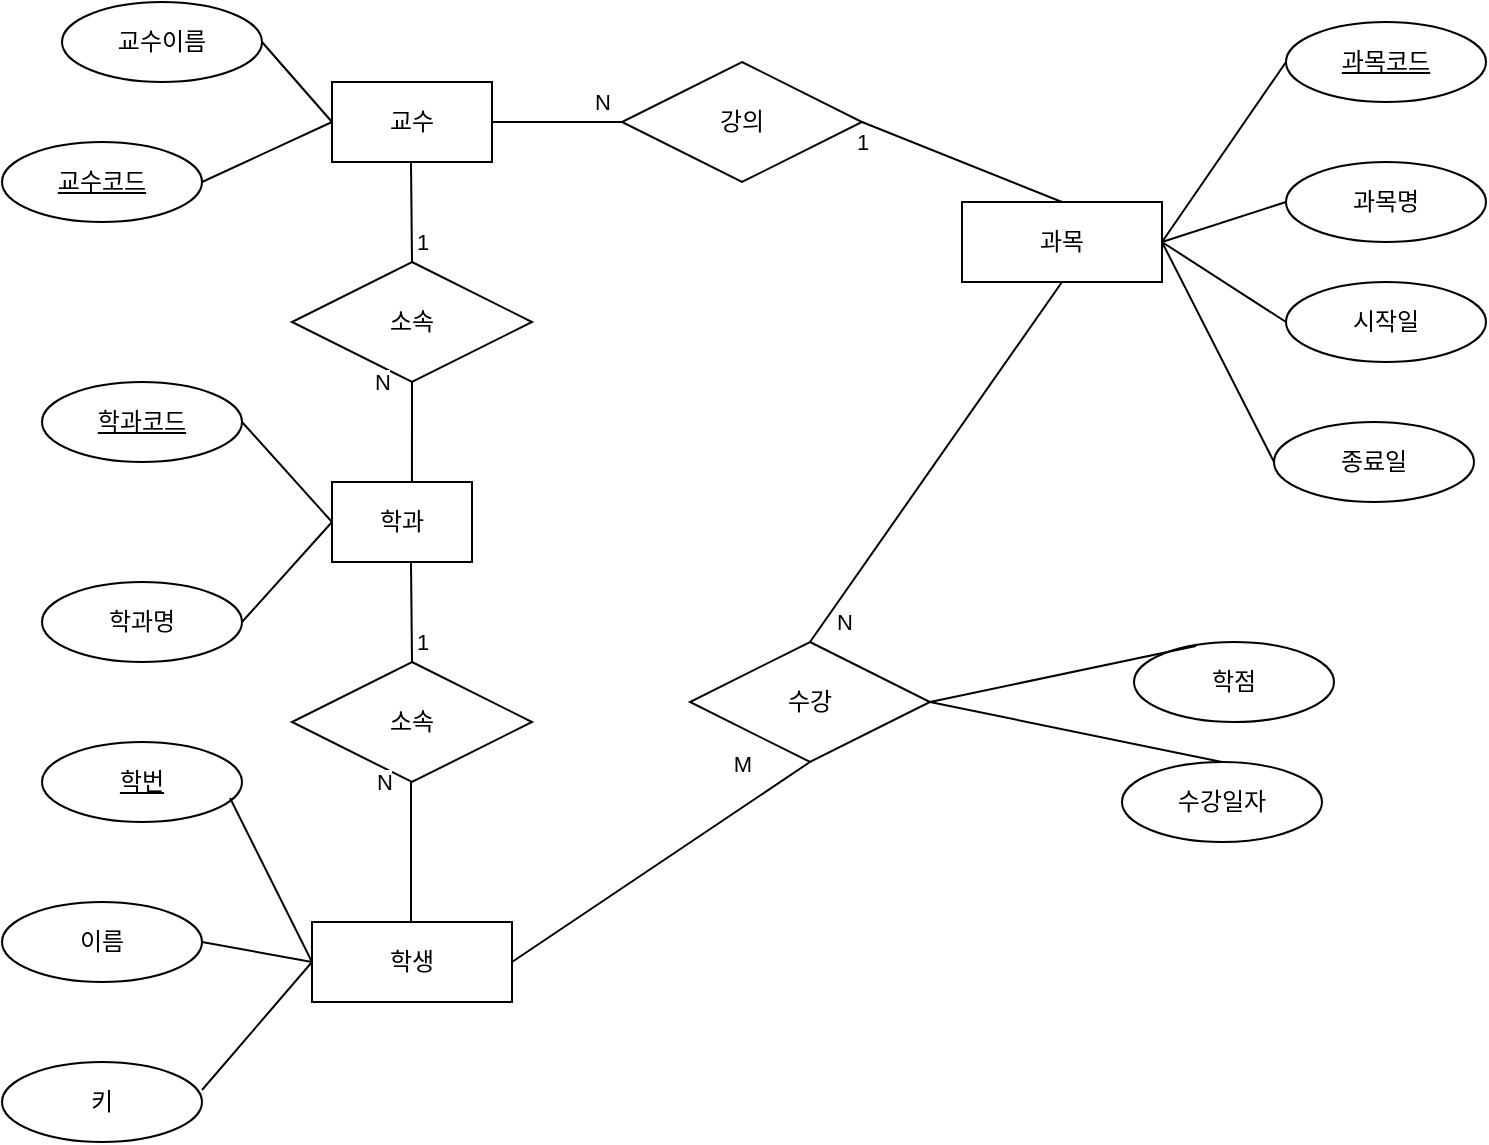 <mxfile version="24.3.1" type="github">
  <diagram name="페이지-1" id="QS_ABQ4w8iAoPhb066rH">
    <mxGraphModel dx="1050" dy="522" grid="1" gridSize="10" guides="1" tooltips="1" connect="1" arrows="1" fold="1" page="1" pageScale="1" pageWidth="827" pageHeight="1169" math="0" shadow="0">
      <root>
        <mxCell id="0" />
        <mxCell id="1" parent="0" />
        <mxCell id="bOJLV2b3hHwpiW7YZ6qo-1" value="학과" style="rounded=0;whiteSpace=wrap;html=1;" parent="1" vertex="1">
          <mxGeometry x="175" y="240" width="70" height="40" as="geometry" />
        </mxCell>
        <mxCell id="bOJLV2b3hHwpiW7YZ6qo-5" value="학과명" style="ellipse;whiteSpace=wrap;html=1;align=center;" parent="1" vertex="1">
          <mxGeometry x="30" y="290" width="100" height="40" as="geometry" />
        </mxCell>
        <mxCell id="bOJLV2b3hHwpiW7YZ6qo-6" value="학과코드" style="ellipse;whiteSpace=wrap;html=1;align=center;fontStyle=4;" parent="1" vertex="1">
          <mxGeometry x="30" y="190" width="100" height="40" as="geometry" />
        </mxCell>
        <mxCell id="bOJLV2b3hHwpiW7YZ6qo-8" value="" style="endArrow=none;html=1;rounded=0;entryX=0;entryY=0.5;entryDx=0;entryDy=0;exitX=1;exitY=0.5;exitDx=0;exitDy=0;" parent="1" source="bOJLV2b3hHwpiW7YZ6qo-6" target="bOJLV2b3hHwpiW7YZ6qo-1" edge="1">
          <mxGeometry relative="1" as="geometry">
            <mxPoint x="140" y="220" as="sourcePoint" />
            <mxPoint x="270" y="380" as="targetPoint" />
          </mxGeometry>
        </mxCell>
        <mxCell id="bOJLV2b3hHwpiW7YZ6qo-10" value="" style="endArrow=none;html=1;rounded=0;exitX=1;exitY=0.5;exitDx=0;exitDy=0;entryX=0;entryY=0.5;entryDx=0;entryDy=0;" parent="1" source="bOJLV2b3hHwpiW7YZ6qo-5" target="bOJLV2b3hHwpiW7YZ6qo-1" edge="1">
          <mxGeometry relative="1" as="geometry">
            <mxPoint x="141" y="227" as="sourcePoint" />
            <mxPoint x="170" y="260" as="targetPoint" />
          </mxGeometry>
        </mxCell>
        <mxCell id="bOJLV2b3hHwpiW7YZ6qo-11" value="학생" style="whiteSpace=wrap;html=1;align=center;" parent="1" vertex="1">
          <mxGeometry x="165" y="460" width="100" height="40" as="geometry" />
        </mxCell>
        <mxCell id="bOJLV2b3hHwpiW7YZ6qo-12" value="학번" style="ellipse;whiteSpace=wrap;html=1;align=center;fontStyle=4;" parent="1" vertex="1">
          <mxGeometry x="30" y="370" width="100" height="40" as="geometry" />
        </mxCell>
        <mxCell id="bOJLV2b3hHwpiW7YZ6qo-13" value="이름" style="ellipse;whiteSpace=wrap;html=1;align=center;" parent="1" vertex="1">
          <mxGeometry x="10" y="450" width="100" height="40" as="geometry" />
        </mxCell>
        <mxCell id="bOJLV2b3hHwpiW7YZ6qo-14" value="키" style="ellipse;whiteSpace=wrap;html=1;align=center;" parent="1" vertex="1">
          <mxGeometry x="10" y="530" width="100" height="40" as="geometry" />
        </mxCell>
        <mxCell id="bOJLV2b3hHwpiW7YZ6qo-18" value="소속" style="shape=rhombus;perimeter=rhombusPerimeter;whiteSpace=wrap;html=1;align=center;" parent="1" vertex="1">
          <mxGeometry x="155" y="330" width="120" height="60" as="geometry" />
        </mxCell>
        <mxCell id="bOJLV2b3hHwpiW7YZ6qo-19" value="" style="endArrow=none;html=1;rounded=0;exitX=0.5;exitY=0;exitDx=0;exitDy=0;entryX=0.5;entryY=1;entryDx=0;entryDy=0;" parent="1" edge="1">
          <mxGeometry relative="1" as="geometry">
            <mxPoint x="214.5" y="460" as="sourcePoint" />
            <mxPoint x="214.5" y="390" as="targetPoint" />
          </mxGeometry>
        </mxCell>
        <mxCell id="bOJLV2b3hHwpiW7YZ6qo-20" value="N" style="edgeLabel;html=1;align=center;verticalAlign=middle;resizable=0;points=[];" parent="bOJLV2b3hHwpiW7YZ6qo-19" vertex="1" connectable="0">
          <mxGeometry x="0.171" relative="1" as="geometry">
            <mxPoint x="-14" y="-29" as="offset" />
          </mxGeometry>
        </mxCell>
        <mxCell id="bOJLV2b3hHwpiW7YZ6qo-21" value="" style="endArrow=none;html=1;rounded=0;entryX=0.5;entryY=1;entryDx=0;entryDy=0;" parent="1" edge="1">
          <mxGeometry relative="1" as="geometry">
            <mxPoint x="215" y="330" as="sourcePoint" />
            <mxPoint x="214.5" y="280" as="targetPoint" />
          </mxGeometry>
        </mxCell>
        <mxCell id="bOJLV2b3hHwpiW7YZ6qo-22" value="1" style="edgeLabel;html=1;align=center;verticalAlign=middle;resizable=0;points=[];" parent="bOJLV2b3hHwpiW7YZ6qo-21" vertex="1" connectable="0">
          <mxGeometry x="0.171" relative="1" as="geometry">
            <mxPoint x="5" y="19" as="offset" />
          </mxGeometry>
        </mxCell>
        <mxCell id="bOJLV2b3hHwpiW7YZ6qo-24" value="" style="endArrow=none;html=1;rounded=0;exitX=0.94;exitY=0.7;exitDx=0;exitDy=0;exitPerimeter=0;entryX=0;entryY=0.5;entryDx=0;entryDy=0;" parent="1" source="bOJLV2b3hHwpiW7YZ6qo-12" target="bOJLV2b3hHwpiW7YZ6qo-11" edge="1">
          <mxGeometry relative="1" as="geometry">
            <mxPoint x="110" y="380" as="sourcePoint" />
            <mxPoint x="150" y="480" as="targetPoint" />
          </mxGeometry>
        </mxCell>
        <mxCell id="bOJLV2b3hHwpiW7YZ6qo-25" value="" style="endArrow=none;html=1;rounded=0;exitX=1;exitY=0.5;exitDx=0;exitDy=0;entryX=0;entryY=0.5;entryDx=0;entryDy=0;" parent="1" source="bOJLV2b3hHwpiW7YZ6qo-13" target="bOJLV2b3hHwpiW7YZ6qo-11" edge="1">
          <mxGeometry relative="1" as="geometry">
            <mxPoint x="110" y="460" as="sourcePoint" />
            <mxPoint x="150" y="480" as="targetPoint" />
          </mxGeometry>
        </mxCell>
        <mxCell id="bOJLV2b3hHwpiW7YZ6qo-26" value="" style="endArrow=none;html=1;rounded=0;exitX=0.94;exitY=0.7;exitDx=0;exitDy=0;exitPerimeter=0;entryX=0;entryY=0.5;entryDx=0;entryDy=0;" parent="1" target="bOJLV2b3hHwpiW7YZ6qo-11" edge="1">
          <mxGeometry relative="1" as="geometry">
            <mxPoint x="110" y="544" as="sourcePoint" />
            <mxPoint x="141" y="626" as="targetPoint" />
          </mxGeometry>
        </mxCell>
        <mxCell id="bOJLV2b3hHwpiW7YZ6qo-29" value="교수" style="whiteSpace=wrap;html=1;align=center;" parent="1" vertex="1">
          <mxGeometry x="175" y="40" width="80" height="40" as="geometry" />
        </mxCell>
        <mxCell id="bOJLV2b3hHwpiW7YZ6qo-30" value="교수이름" style="ellipse;whiteSpace=wrap;html=1;align=center;" parent="1" vertex="1">
          <mxGeometry x="40" width="100" height="40" as="geometry" />
        </mxCell>
        <mxCell id="bOJLV2b3hHwpiW7YZ6qo-31" value="교수코드" style="ellipse;whiteSpace=wrap;html=1;align=center;fontStyle=4;" parent="1" vertex="1">
          <mxGeometry x="10" y="70" width="100" height="40" as="geometry" />
        </mxCell>
        <mxCell id="bOJLV2b3hHwpiW7YZ6qo-32" value="" style="endArrow=none;html=1;rounded=0;entryX=0;entryY=0.5;entryDx=0;entryDy=0;exitX=1;exitY=0.5;exitDx=0;exitDy=0;" parent="1" source="bOJLV2b3hHwpiW7YZ6qo-30" target="bOJLV2b3hHwpiW7YZ6qo-29" edge="1">
          <mxGeometry relative="1" as="geometry">
            <mxPoint x="120" y="50" as="sourcePoint" />
            <mxPoint x="160" y="100" as="targetPoint" />
          </mxGeometry>
        </mxCell>
        <mxCell id="bOJLV2b3hHwpiW7YZ6qo-33" value="" style="endArrow=none;html=1;rounded=0;entryX=0;entryY=0.5;entryDx=0;entryDy=0;exitX=1;exitY=0.5;exitDx=0;exitDy=0;" parent="1" source="bOJLV2b3hHwpiW7YZ6qo-31" target="bOJLV2b3hHwpiW7YZ6qo-29" edge="1">
          <mxGeometry relative="1" as="geometry">
            <mxPoint x="110" y="80" as="sourcePoint" />
            <mxPoint x="290" y="90" as="targetPoint" />
          </mxGeometry>
        </mxCell>
        <mxCell id="bOJLV2b3hHwpiW7YZ6qo-34" value="소속" style="shape=rhombus;perimeter=rhombusPerimeter;whiteSpace=wrap;html=1;align=center;" parent="1" vertex="1">
          <mxGeometry x="155" y="130" width="120" height="60" as="geometry" />
        </mxCell>
        <mxCell id="bOJLV2b3hHwpiW7YZ6qo-38" value="" style="endArrow=none;html=1;rounded=0;entryX=0.5;entryY=1;entryDx=0;entryDy=0;exitX=0.5;exitY=0;exitDx=0;exitDy=0;" parent="1" source="bOJLV2b3hHwpiW7YZ6qo-34" edge="1">
          <mxGeometry relative="1" as="geometry">
            <mxPoint x="215" y="130" as="sourcePoint" />
            <mxPoint x="214.5" y="80" as="targetPoint" />
          </mxGeometry>
        </mxCell>
        <mxCell id="bOJLV2b3hHwpiW7YZ6qo-39" value="1" style="edgeLabel;html=1;align=center;verticalAlign=middle;resizable=0;points=[];" parent="bOJLV2b3hHwpiW7YZ6qo-38" vertex="1" connectable="0">
          <mxGeometry x="0.171" relative="1" as="geometry">
            <mxPoint x="5" y="19" as="offset" />
          </mxGeometry>
        </mxCell>
        <mxCell id="bOJLV2b3hHwpiW7YZ6qo-41" value="" style="endArrow=none;html=1;rounded=0;exitX=0.571;exitY=0;exitDx=0;exitDy=0;exitPerimeter=0;entryX=0.5;entryY=1;entryDx=0;entryDy=0;" parent="1" source="bOJLV2b3hHwpiW7YZ6qo-1" target="bOJLV2b3hHwpiW7YZ6qo-34" edge="1">
          <mxGeometry relative="1" as="geometry">
            <mxPoint x="214.5" y="235" as="sourcePoint" />
            <mxPoint x="370" y="230" as="targetPoint" />
          </mxGeometry>
        </mxCell>
        <mxCell id="bOJLV2b3hHwpiW7YZ6qo-42" value="N" style="edgeLabel;html=1;align=center;verticalAlign=middle;resizable=0;points=[];" parent="bOJLV2b3hHwpiW7YZ6qo-41" vertex="1" connectable="0">
          <mxGeometry x="0.171" relative="1" as="geometry">
            <mxPoint x="-15" y="-21" as="offset" />
          </mxGeometry>
        </mxCell>
        <mxCell id="bOJLV2b3hHwpiW7YZ6qo-43" value="과목" style="whiteSpace=wrap;html=1;align=center;" parent="1" vertex="1">
          <mxGeometry x="490" y="100" width="100" height="40" as="geometry" />
        </mxCell>
        <mxCell id="bOJLV2b3hHwpiW7YZ6qo-44" value="과목명" style="ellipse;whiteSpace=wrap;html=1;align=center;" parent="1" vertex="1">
          <mxGeometry x="652" y="80" width="100" height="40" as="geometry" />
        </mxCell>
        <mxCell id="bOJLV2b3hHwpiW7YZ6qo-45" value="과목코드" style="ellipse;whiteSpace=wrap;html=1;align=center;fontStyle=4;" parent="1" vertex="1">
          <mxGeometry x="652" y="10" width="100" height="40" as="geometry" />
        </mxCell>
        <mxCell id="bOJLV2b3hHwpiW7YZ6qo-46" value="시작일" style="ellipse;whiteSpace=wrap;html=1;align=center;" parent="1" vertex="1">
          <mxGeometry x="652" y="140" width="100" height="40" as="geometry" />
        </mxCell>
        <mxCell id="bOJLV2b3hHwpiW7YZ6qo-47" value="종료일" style="ellipse;whiteSpace=wrap;html=1;align=center;" parent="1" vertex="1">
          <mxGeometry x="646" y="210" width="100" height="40" as="geometry" />
        </mxCell>
        <mxCell id="bOJLV2b3hHwpiW7YZ6qo-48" value="" style="endArrow=none;html=1;rounded=0;exitX=1;exitY=0.5;exitDx=0;exitDy=0;entryX=0;entryY=0.5;entryDx=0;entryDy=0;" parent="1" target="bOJLV2b3hHwpiW7YZ6qo-45" edge="1">
          <mxGeometry relative="1" as="geometry">
            <mxPoint x="590" y="120" as="sourcePoint" />
            <mxPoint x="606" y="240" as="targetPoint" />
          </mxGeometry>
        </mxCell>
        <mxCell id="bOJLV2b3hHwpiW7YZ6qo-49" value="" style="endArrow=none;html=1;rounded=0;exitX=1;exitY=0.5;exitDx=0;exitDy=0;entryX=0;entryY=0.5;entryDx=0;entryDy=0;" parent="1" target="bOJLV2b3hHwpiW7YZ6qo-44" edge="1">
          <mxGeometry relative="1" as="geometry">
            <mxPoint x="590" y="120" as="sourcePoint" />
            <mxPoint x="662" y="40" as="targetPoint" />
          </mxGeometry>
        </mxCell>
        <mxCell id="bOJLV2b3hHwpiW7YZ6qo-50" value="" style="endArrow=none;html=1;rounded=0;exitX=1;exitY=0.5;exitDx=0;exitDy=0;entryX=0;entryY=0.5;entryDx=0;entryDy=0;" parent="1" target="bOJLV2b3hHwpiW7YZ6qo-46" edge="1">
          <mxGeometry relative="1" as="geometry">
            <mxPoint x="590" y="120" as="sourcePoint" />
            <mxPoint x="662" y="110" as="targetPoint" />
          </mxGeometry>
        </mxCell>
        <mxCell id="bOJLV2b3hHwpiW7YZ6qo-51" value="" style="endArrow=none;html=1;rounded=0;exitX=1;exitY=0.5;exitDx=0;exitDy=0;entryX=0;entryY=0.5;entryDx=0;entryDy=0;" parent="1" target="bOJLV2b3hHwpiW7YZ6qo-47" edge="1">
          <mxGeometry relative="1" as="geometry">
            <mxPoint x="590" y="120" as="sourcePoint" />
            <mxPoint x="662" y="170" as="targetPoint" />
          </mxGeometry>
        </mxCell>
        <mxCell id="bOJLV2b3hHwpiW7YZ6qo-52" value="강의" style="shape=rhombus;perimeter=rhombusPerimeter;whiteSpace=wrap;html=1;align=center;" parent="1" vertex="1">
          <mxGeometry x="320" y="30" width="120" height="60" as="geometry" />
        </mxCell>
        <mxCell id="bOJLV2b3hHwpiW7YZ6qo-53" value="" style="endArrow=none;html=1;rounded=0;exitX=0;exitY=0.5;exitDx=0;exitDy=0;entryX=1;entryY=0.5;entryDx=0;entryDy=0;" parent="1" source="bOJLV2b3hHwpiW7YZ6qo-52" target="bOJLV2b3hHwpiW7YZ6qo-29" edge="1">
          <mxGeometry relative="1" as="geometry">
            <mxPoint x="300" y="90" as="sourcePoint" />
            <mxPoint x="305" y="40" as="targetPoint" />
          </mxGeometry>
        </mxCell>
        <mxCell id="bOJLV2b3hHwpiW7YZ6qo-54" value="N" style="edgeLabel;html=1;align=center;verticalAlign=middle;resizable=0;points=[];" parent="bOJLV2b3hHwpiW7YZ6qo-53" vertex="1" connectable="0">
          <mxGeometry x="0.171" relative="1" as="geometry">
            <mxPoint x="28" y="-10" as="offset" />
          </mxGeometry>
        </mxCell>
        <mxCell id="bOJLV2b3hHwpiW7YZ6qo-55" value="" style="endArrow=none;html=1;rounded=0;entryX=1;entryY=0.5;entryDx=0;entryDy=0;exitX=0.5;exitY=0;exitDx=0;exitDy=0;" parent="1" source="bOJLV2b3hHwpiW7YZ6qo-43" target="bOJLV2b3hHwpiW7YZ6qo-52" edge="1">
          <mxGeometry relative="1" as="geometry">
            <mxPoint x="370" y="210" as="sourcePoint" />
            <mxPoint x="369.5" y="160" as="targetPoint" />
          </mxGeometry>
        </mxCell>
        <mxCell id="bOJLV2b3hHwpiW7YZ6qo-56" value="1" style="edgeLabel;html=1;align=center;verticalAlign=middle;resizable=0;points=[];" parent="bOJLV2b3hHwpiW7YZ6qo-55" vertex="1" connectable="0">
          <mxGeometry x="0.171" relative="1" as="geometry">
            <mxPoint x="-42" y="-7" as="offset" />
          </mxGeometry>
        </mxCell>
        <mxCell id="bOJLV2b3hHwpiW7YZ6qo-57" value="수강" style="shape=rhombus;perimeter=rhombusPerimeter;whiteSpace=wrap;html=1;align=center;" parent="1" vertex="1">
          <mxGeometry x="354" y="320" width="120" height="60" as="geometry" />
        </mxCell>
        <mxCell id="bOJLV2b3hHwpiW7YZ6qo-58" value="" style="endArrow=none;html=1;rounded=0;exitX=1;exitY=0.5;exitDx=0;exitDy=0;entryX=0.5;entryY=1;entryDx=0;entryDy=0;" parent="1" source="bOJLV2b3hHwpiW7YZ6qo-11" target="bOJLV2b3hHwpiW7YZ6qo-57" edge="1">
          <mxGeometry relative="1" as="geometry">
            <mxPoint x="240" y="380" as="sourcePoint" />
            <mxPoint x="400" y="380" as="targetPoint" />
          </mxGeometry>
        </mxCell>
        <mxCell id="bOJLV2b3hHwpiW7YZ6qo-61" value="M" style="edgeLabel;html=1;align=center;verticalAlign=middle;resizable=0;points=[];" parent="bOJLV2b3hHwpiW7YZ6qo-58" vertex="1" connectable="0">
          <mxGeometry x="-0.076" y="-2" relative="1" as="geometry">
            <mxPoint x="45" y="-55" as="offset" />
          </mxGeometry>
        </mxCell>
        <mxCell id="bOJLV2b3hHwpiW7YZ6qo-59" value="" style="endArrow=none;html=1;rounded=0;exitX=0.5;exitY=0;exitDx=0;exitDy=0;entryX=0.5;entryY=1;entryDx=0;entryDy=0;" parent="1" source="bOJLV2b3hHwpiW7YZ6qo-57" target="bOJLV2b3hHwpiW7YZ6qo-43" edge="1">
          <mxGeometry relative="1" as="geometry">
            <mxPoint x="265" y="490" as="sourcePoint" />
            <mxPoint x="380" y="430" as="targetPoint" />
          </mxGeometry>
        </mxCell>
        <mxCell id="bOJLV2b3hHwpiW7YZ6qo-62" value="N" style="edgeLabel;html=1;align=center;verticalAlign=middle;resizable=0;points=[];" parent="bOJLV2b3hHwpiW7YZ6qo-59" vertex="1" connectable="0">
          <mxGeometry x="0.402" relative="1" as="geometry">
            <mxPoint x="-72" y="116" as="offset" />
          </mxGeometry>
        </mxCell>
        <mxCell id="bOJLV2b3hHwpiW7YZ6qo-63" value="수강일자" style="ellipse;whiteSpace=wrap;html=1;align=center;" parent="1" vertex="1">
          <mxGeometry x="570" y="380" width="100" height="40" as="geometry" />
        </mxCell>
        <mxCell id="bOJLV2b3hHwpiW7YZ6qo-64" value="학점" style="ellipse;whiteSpace=wrap;html=1;align=center;" parent="1" vertex="1">
          <mxGeometry x="576" y="320" width="100" height="40" as="geometry" />
        </mxCell>
        <mxCell id="bOJLV2b3hHwpiW7YZ6qo-65" value="" style="endArrow=none;html=1;rounded=0;exitX=1;exitY=0.5;exitDx=0;exitDy=0;entryX=0.31;entryY=0.05;entryDx=0;entryDy=0;entryPerimeter=0;" parent="1" source="bOJLV2b3hHwpiW7YZ6qo-57" target="bOJLV2b3hHwpiW7YZ6qo-64" edge="1">
          <mxGeometry relative="1" as="geometry">
            <mxPoint x="240" y="380" as="sourcePoint" />
            <mxPoint x="400" y="380" as="targetPoint" />
          </mxGeometry>
        </mxCell>
        <mxCell id="bOJLV2b3hHwpiW7YZ6qo-66" value="" style="endArrow=none;html=1;rounded=0;exitX=1;exitY=0.5;exitDx=0;exitDy=0;entryX=0.5;entryY=0;entryDx=0;entryDy=0;" parent="1" source="bOJLV2b3hHwpiW7YZ6qo-57" target="bOJLV2b3hHwpiW7YZ6qo-63" edge="1">
          <mxGeometry relative="1" as="geometry">
            <mxPoint x="403" y="428" as="sourcePoint" />
            <mxPoint x="464" y="490" as="targetPoint" />
          </mxGeometry>
        </mxCell>
      </root>
    </mxGraphModel>
  </diagram>
</mxfile>
